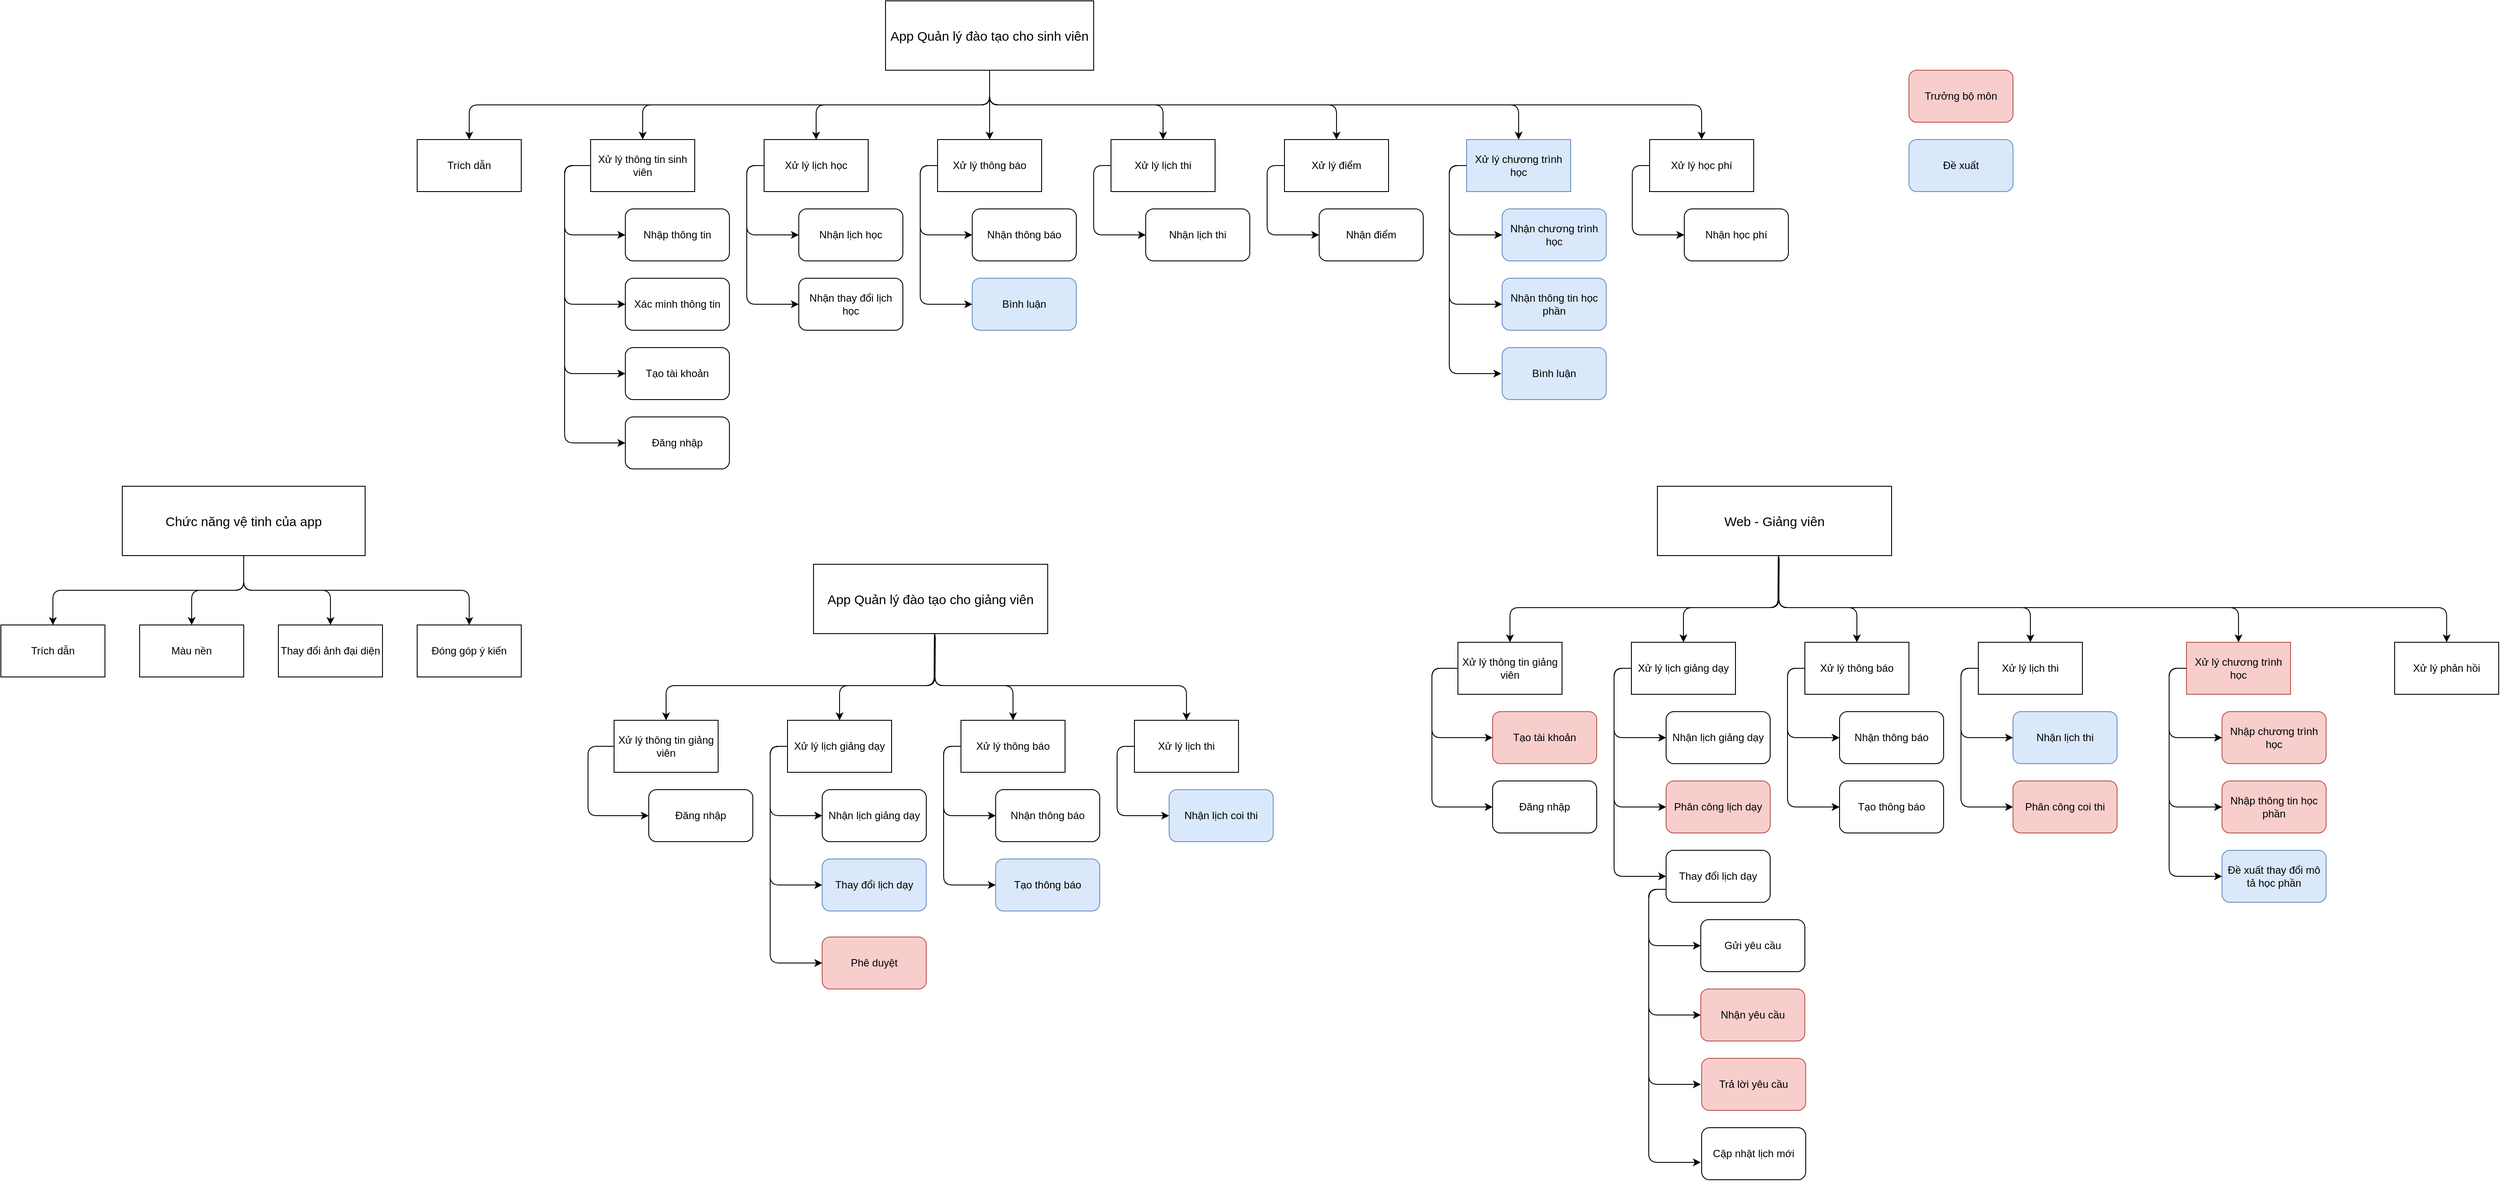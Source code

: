 <mxfile version="15.5.4" type="github">
  <diagram id="YIOcWbmcq0rwRaV3Wp_Z" name="Page-1">
    <mxGraphModel dx="2557" dy="927" grid="1" gridSize="10" guides="1" tooltips="1" connect="1" arrows="1" fold="1" page="1" pageScale="1" pageWidth="827" pageHeight="1169" math="0" shadow="0">
      <root>
        <mxCell id="0" />
        <mxCell id="1" parent="0" />
        <mxCell id="TQv8Dwz0qTCDixVT1cA2-1" value="&lt;font style=&quot;font-size: 15px&quot;&gt;App Quản lý đào&amp;nbsp;tạo cho sinh viên&lt;/font&gt;" style="rounded=0;whiteSpace=wrap;html=1;" parent="1" vertex="1">
          <mxGeometry x="380" width="240" height="80" as="geometry" />
        </mxCell>
        <mxCell id="TQv8Dwz0qTCDixVT1cA2-2" value="Xử lý thông tin sinh viên" style="rounded=0;whiteSpace=wrap;html=1;" parent="1" vertex="1">
          <mxGeometry x="40" y="160" width="120" height="60" as="geometry" />
        </mxCell>
        <mxCell id="TQv8Dwz0qTCDixVT1cA2-3" value="Xử lý lịch học" style="rounded=0;whiteSpace=wrap;html=1;" parent="1" vertex="1">
          <mxGeometry x="240" y="160" width="120" height="60" as="geometry" />
        </mxCell>
        <mxCell id="TQv8Dwz0qTCDixVT1cA2-4" value="Xử lý thông báo" style="rounded=0;whiteSpace=wrap;html=1;" parent="1" vertex="1">
          <mxGeometry x="440" y="160" width="120" height="60" as="geometry" />
        </mxCell>
        <mxCell id="TQv8Dwz0qTCDixVT1cA2-5" value="Xử lý lịch thi" style="rounded=0;whiteSpace=wrap;html=1;" parent="1" vertex="1">
          <mxGeometry x="640" y="160" width="120" height="60" as="geometry" />
        </mxCell>
        <mxCell id="TQv8Dwz0qTCDixVT1cA2-6" value="Xử lý điểm" style="rounded=0;whiteSpace=wrap;html=1;" parent="1" vertex="1">
          <mxGeometry x="840" y="160" width="120" height="60" as="geometry" />
        </mxCell>
        <mxCell id="TQv8Dwz0qTCDixVT1cA2-7" value="Nhập thông tin" style="rounded=1;whiteSpace=wrap;html=1;" parent="1" vertex="1">
          <mxGeometry x="80" y="240" width="120" height="60" as="geometry" />
        </mxCell>
        <mxCell id="TQv8Dwz0qTCDixVT1cA2-8" value="Tạo tài khoản" style="rounded=1;whiteSpace=wrap;html=1;" parent="1" vertex="1">
          <mxGeometry x="80" y="400" width="120" height="60" as="geometry" />
        </mxCell>
        <mxCell id="TQv8Dwz0qTCDixVT1cA2-9" value="Xác minh thông tin" style="rounded=1;whiteSpace=wrap;html=1;" parent="1" vertex="1">
          <mxGeometry x="80" y="320" width="120" height="60" as="geometry" />
        </mxCell>
        <mxCell id="TQv8Dwz0qTCDixVT1cA2-10" value="" style="endArrow=classic;html=1;exitX=0;exitY=0.5;exitDx=0;exitDy=0;entryX=0;entryY=0.5;entryDx=0;entryDy=0;" parent="1" source="TQv8Dwz0qTCDixVT1cA2-2" target="TQv8Dwz0qTCDixVT1cA2-7" edge="1">
          <mxGeometry width="50" height="50" relative="1" as="geometry">
            <mxPoint x="390" y="350" as="sourcePoint" />
            <mxPoint x="440" y="300" as="targetPoint" />
            <Array as="points">
              <mxPoint x="10" y="190" />
              <mxPoint x="10" y="270" />
            </Array>
          </mxGeometry>
        </mxCell>
        <mxCell id="TQv8Dwz0qTCDixVT1cA2-12" value="" style="endArrow=classic;html=1;entryX=0;entryY=0.5;entryDx=0;entryDy=0;exitX=0;exitY=0.5;exitDx=0;exitDy=0;" parent="1" source="TQv8Dwz0qTCDixVT1cA2-2" target="TQv8Dwz0qTCDixVT1cA2-9" edge="1">
          <mxGeometry width="50" height="50" relative="1" as="geometry">
            <mxPoint x="10" y="220" as="sourcePoint" />
            <mxPoint x="350" y="210" as="targetPoint" />
            <Array as="points">
              <mxPoint x="10" y="190" />
              <mxPoint x="10" y="350" />
            </Array>
          </mxGeometry>
        </mxCell>
        <mxCell id="TQv8Dwz0qTCDixVT1cA2-13" value="" style="endArrow=classic;html=1;entryX=0;entryY=0.5;entryDx=0;entryDy=0;" parent="1" target="TQv8Dwz0qTCDixVT1cA2-8" edge="1">
          <mxGeometry width="50" height="50" relative="1" as="geometry">
            <mxPoint x="40" y="190" as="sourcePoint" />
            <mxPoint x="350" y="210" as="targetPoint" />
            <Array as="points">
              <mxPoint x="10" y="190" />
              <mxPoint x="10" y="430" />
            </Array>
          </mxGeometry>
        </mxCell>
        <mxCell id="TQv8Dwz0qTCDixVT1cA2-14" value="" style="endArrow=classic;html=1;exitX=0.5;exitY=1;exitDx=0;exitDy=0;entryX=0.5;entryY=0;entryDx=0;entryDy=0;" parent="1" source="TQv8Dwz0qTCDixVT1cA2-1" target="TQv8Dwz0qTCDixVT1cA2-2" edge="1">
          <mxGeometry width="50" height="50" relative="1" as="geometry">
            <mxPoint x="300" y="140" as="sourcePoint" />
            <mxPoint x="350" y="90" as="targetPoint" />
            <Array as="points">
              <mxPoint x="500" y="120" />
              <mxPoint x="100" y="120" />
            </Array>
          </mxGeometry>
        </mxCell>
        <mxCell id="TQv8Dwz0qTCDixVT1cA2-15" value="" style="endArrow=classic;html=1;entryX=0.5;entryY=0;entryDx=0;entryDy=0;exitX=0.5;exitY=1;exitDx=0;exitDy=0;" parent="1" source="TQv8Dwz0qTCDixVT1cA2-1" target="TQv8Dwz0qTCDixVT1cA2-3" edge="1">
          <mxGeometry width="50" height="50" relative="1" as="geometry">
            <mxPoint x="300" y="140" as="sourcePoint" />
            <mxPoint x="350" y="90" as="targetPoint" />
            <Array as="points">
              <mxPoint x="500" y="120" />
              <mxPoint x="300" y="120" />
            </Array>
          </mxGeometry>
        </mxCell>
        <mxCell id="TQv8Dwz0qTCDixVT1cA2-16" value="" style="endArrow=classic;html=1;entryX=0.5;entryY=0;entryDx=0;entryDy=0;" parent="1" target="TQv8Dwz0qTCDixVT1cA2-4" edge="1">
          <mxGeometry width="50" height="50" relative="1" as="geometry">
            <mxPoint x="500" y="80" as="sourcePoint" />
            <mxPoint x="350" y="90" as="targetPoint" />
          </mxGeometry>
        </mxCell>
        <mxCell id="TQv8Dwz0qTCDixVT1cA2-17" value="" style="endArrow=classic;html=1;exitX=0.5;exitY=1;exitDx=0;exitDy=0;entryX=0.5;entryY=0;entryDx=0;entryDy=0;" parent="1" source="TQv8Dwz0qTCDixVT1cA2-1" target="TQv8Dwz0qTCDixVT1cA2-5" edge="1">
          <mxGeometry width="50" height="50" relative="1" as="geometry">
            <mxPoint x="570" y="140" as="sourcePoint" />
            <mxPoint x="620" y="90" as="targetPoint" />
            <Array as="points">
              <mxPoint x="500" y="120" />
              <mxPoint x="700" y="120" />
            </Array>
          </mxGeometry>
        </mxCell>
        <mxCell id="TQv8Dwz0qTCDixVT1cA2-18" value="" style="endArrow=classic;html=1;entryX=0.5;entryY=0;entryDx=0;entryDy=0;exitX=0.5;exitY=1;exitDx=0;exitDy=0;" parent="1" source="TQv8Dwz0qTCDixVT1cA2-1" target="TQv8Dwz0qTCDixVT1cA2-6" edge="1">
          <mxGeometry width="50" height="50" relative="1" as="geometry">
            <mxPoint x="570" y="140" as="sourcePoint" />
            <mxPoint x="620" y="90" as="targetPoint" />
            <Array as="points">
              <mxPoint x="500" y="120" />
              <mxPoint x="900" y="120" />
            </Array>
          </mxGeometry>
        </mxCell>
        <mxCell id="TQv8Dwz0qTCDixVT1cA2-19" value="Nhận lịch học" style="rounded=1;whiteSpace=wrap;html=1;" parent="1" vertex="1">
          <mxGeometry x="280" y="240" width="120" height="60" as="geometry" />
        </mxCell>
        <mxCell id="TQv8Dwz0qTCDixVT1cA2-20" value="Nhận thay đổi lịch học" style="rounded=1;whiteSpace=wrap;html=1;" parent="1" vertex="1">
          <mxGeometry x="280" y="320" width="120" height="60" as="geometry" />
        </mxCell>
        <mxCell id="TQv8Dwz0qTCDixVT1cA2-21" value="Nhận thông báo" style="rounded=1;whiteSpace=wrap;html=1;" parent="1" vertex="1">
          <mxGeometry x="480" y="240" width="120" height="60" as="geometry" />
        </mxCell>
        <mxCell id="TQv8Dwz0qTCDixVT1cA2-22" value="Nhận lịch thi" style="rounded=1;whiteSpace=wrap;html=1;" parent="1" vertex="1">
          <mxGeometry x="680" y="240" width="120" height="60" as="geometry" />
        </mxCell>
        <mxCell id="TQv8Dwz0qTCDixVT1cA2-23" value="" style="endArrow=classic;html=1;exitX=0;exitY=0.5;exitDx=0;exitDy=0;entryX=0;entryY=0.5;entryDx=0;entryDy=0;" parent="1" source="TQv8Dwz0qTCDixVT1cA2-3" target="TQv8Dwz0qTCDixVT1cA2-19" edge="1">
          <mxGeometry width="50" height="50" relative="1" as="geometry">
            <mxPoint x="480" y="250" as="sourcePoint" />
            <mxPoint x="530" y="200" as="targetPoint" />
            <Array as="points">
              <mxPoint x="220" y="190" />
              <mxPoint x="220" y="270" />
            </Array>
          </mxGeometry>
        </mxCell>
        <mxCell id="TQv8Dwz0qTCDixVT1cA2-24" value="" style="endArrow=classic;html=1;exitX=0;exitY=0.5;exitDx=0;exitDy=0;entryX=0;entryY=0.5;entryDx=0;entryDy=0;" parent="1" source="TQv8Dwz0qTCDixVT1cA2-3" target="TQv8Dwz0qTCDixVT1cA2-20" edge="1">
          <mxGeometry width="50" height="50" relative="1" as="geometry">
            <mxPoint x="480" y="250" as="sourcePoint" />
            <mxPoint x="530" y="200" as="targetPoint" />
            <Array as="points">
              <mxPoint x="220" y="190" />
              <mxPoint x="220" y="350" />
            </Array>
          </mxGeometry>
        </mxCell>
        <mxCell id="TQv8Dwz0qTCDixVT1cA2-25" value="" style="endArrow=classic;html=1;exitX=0;exitY=0.5;exitDx=0;exitDy=0;entryX=0;entryY=0.5;entryDx=0;entryDy=0;" parent="1" source="TQv8Dwz0qTCDixVT1cA2-4" target="TQv8Dwz0qTCDixVT1cA2-21" edge="1">
          <mxGeometry width="50" height="50" relative="1" as="geometry">
            <mxPoint x="440" y="450" as="sourcePoint" />
            <mxPoint x="490" y="400" as="targetPoint" />
            <Array as="points">
              <mxPoint x="420" y="190" />
              <mxPoint x="420" y="270" />
            </Array>
          </mxGeometry>
        </mxCell>
        <mxCell id="TQv8Dwz0qTCDixVT1cA2-26" value="" style="endArrow=classic;html=1;entryX=0;entryY=0.5;entryDx=0;entryDy=0;exitX=0;exitY=0.5;exitDx=0;exitDy=0;" parent="1" source="TQv8Dwz0qTCDixVT1cA2-5" target="TQv8Dwz0qTCDixVT1cA2-22" edge="1">
          <mxGeometry width="50" height="50" relative="1" as="geometry">
            <mxPoint x="410" y="250" as="sourcePoint" />
            <mxPoint x="460" y="200" as="targetPoint" />
            <Array as="points">
              <mxPoint x="620" y="190" />
              <mxPoint x="620" y="270" />
            </Array>
          </mxGeometry>
        </mxCell>
        <mxCell id="TQv8Dwz0qTCDixVT1cA2-27" value="Nhận điểm" style="rounded=1;whiteSpace=wrap;html=1;" parent="1" vertex="1">
          <mxGeometry x="880" y="240" width="120" height="60" as="geometry" />
        </mxCell>
        <mxCell id="TQv8Dwz0qTCDixVT1cA2-28" value="" style="endArrow=classic;html=1;entryX=0;entryY=0.5;entryDx=0;entryDy=0;exitX=0;exitY=0.5;exitDx=0;exitDy=0;" parent="1" source="TQv8Dwz0qTCDixVT1cA2-6" target="TQv8Dwz0qTCDixVT1cA2-27" edge="1">
          <mxGeometry width="50" height="50" relative="1" as="geometry">
            <mxPoint x="410" y="250" as="sourcePoint" />
            <mxPoint x="460" y="200" as="targetPoint" />
            <Array as="points">
              <mxPoint x="820" y="190" />
              <mxPoint x="820" y="270" />
            </Array>
          </mxGeometry>
        </mxCell>
        <mxCell id="TQv8Dwz0qTCDixVT1cA2-29" value="&lt;font style=&quot;font-size: 15px&quot;&gt;App Quản lý đào tạo cho giảng viên&lt;/font&gt;" style="rounded=0;whiteSpace=wrap;html=1;" parent="1" vertex="1">
          <mxGeometry x="297" y="650" width="270" height="80" as="geometry" />
        </mxCell>
        <mxCell id="TQv8Dwz0qTCDixVT1cA2-30" value="Xử lý thông tin giảng viên" style="rounded=0;whiteSpace=wrap;html=1;" parent="1" vertex="1">
          <mxGeometry x="67" y="830" width="120" height="60" as="geometry" />
        </mxCell>
        <mxCell id="TQv8Dwz0qTCDixVT1cA2-31" value="Xử lý lịch giảng dạy" style="rounded=0;whiteSpace=wrap;html=1;" parent="1" vertex="1">
          <mxGeometry x="267" y="830" width="120" height="60" as="geometry" />
        </mxCell>
        <mxCell id="TQv8Dwz0qTCDixVT1cA2-32" value="Xử lý thông báo" style="rounded=0;whiteSpace=wrap;html=1;" parent="1" vertex="1">
          <mxGeometry x="467" y="830" width="120" height="60" as="geometry" />
        </mxCell>
        <mxCell id="TQv8Dwz0qTCDixVT1cA2-33" value="Xử lý lịch thi" style="rounded=0;whiteSpace=wrap;html=1;" parent="1" vertex="1">
          <mxGeometry x="667" y="830" width="120" height="60" as="geometry" />
        </mxCell>
        <mxCell id="TQv8Dwz0qTCDixVT1cA2-35" value="Đăng nhập" style="rounded=1;whiteSpace=wrap;html=1;" parent="1" vertex="1">
          <mxGeometry x="107" y="910" width="120" height="60" as="geometry" />
        </mxCell>
        <mxCell id="TQv8Dwz0qTCDixVT1cA2-38" value="" style="endArrow=classic;html=1;exitX=0;exitY=0.5;exitDx=0;exitDy=0;entryX=0;entryY=0.5;entryDx=0;entryDy=0;" parent="1" source="TQv8Dwz0qTCDixVT1cA2-30" target="TQv8Dwz0qTCDixVT1cA2-35" edge="1">
          <mxGeometry width="50" height="50" relative="1" as="geometry">
            <mxPoint x="417" y="1020" as="sourcePoint" />
            <mxPoint x="467" y="970" as="targetPoint" />
            <Array as="points">
              <mxPoint x="37" y="860" />
              <mxPoint x="37" y="940" />
            </Array>
          </mxGeometry>
        </mxCell>
        <mxCell id="TQv8Dwz0qTCDixVT1cA2-41" value="" style="endArrow=classic;html=1;entryX=0.5;entryY=0;entryDx=0;entryDy=0;" parent="1" target="TQv8Dwz0qTCDixVT1cA2-30" edge="1">
          <mxGeometry width="50" height="50" relative="1" as="geometry">
            <mxPoint x="437" y="730" as="sourcePoint" />
            <mxPoint x="377" y="760" as="targetPoint" />
            <Array as="points">
              <mxPoint x="437" y="790" />
              <mxPoint x="127" y="790" />
            </Array>
          </mxGeometry>
        </mxCell>
        <mxCell id="TQv8Dwz0qTCDixVT1cA2-42" value="" style="endArrow=classic;html=1;entryX=0.5;entryY=0;entryDx=0;entryDy=0;exitX=0.516;exitY=1.016;exitDx=0;exitDy=0;exitPerimeter=0;" parent="1" source="TQv8Dwz0qTCDixVT1cA2-29" target="TQv8Dwz0qTCDixVT1cA2-31" edge="1">
          <mxGeometry width="50" height="50" relative="1" as="geometry">
            <mxPoint x="327" y="810" as="sourcePoint" />
            <mxPoint x="377" y="760" as="targetPoint" />
            <Array as="points">
              <mxPoint x="436" y="790" />
              <mxPoint x="327" y="790" />
            </Array>
          </mxGeometry>
        </mxCell>
        <mxCell id="TQv8Dwz0qTCDixVT1cA2-43" value="" style="endArrow=classic;html=1;entryX=0.5;entryY=0;entryDx=0;entryDy=0;" parent="1" target="TQv8Dwz0qTCDixVT1cA2-32" edge="1">
          <mxGeometry width="50" height="50" relative="1" as="geometry">
            <mxPoint x="437" y="730" as="sourcePoint" />
            <mxPoint x="377" y="760" as="targetPoint" />
            <Array as="points">
              <mxPoint x="437" y="790" />
              <mxPoint x="527" y="790" />
            </Array>
          </mxGeometry>
        </mxCell>
        <mxCell id="TQv8Dwz0qTCDixVT1cA2-44" value="" style="endArrow=classic;html=1;exitX=0.52;exitY=1.039;exitDx=0;exitDy=0;entryX=0.5;entryY=0;entryDx=0;entryDy=0;exitPerimeter=0;" parent="1" source="TQv8Dwz0qTCDixVT1cA2-29" target="TQv8Dwz0qTCDixVT1cA2-33" edge="1">
          <mxGeometry width="50" height="50" relative="1" as="geometry">
            <mxPoint x="597" y="810" as="sourcePoint" />
            <mxPoint x="647" y="760" as="targetPoint" />
            <Array as="points">
              <mxPoint x="437" y="790" />
              <mxPoint x="727" y="790" />
            </Array>
          </mxGeometry>
        </mxCell>
        <mxCell id="TQv8Dwz0qTCDixVT1cA2-46" value="Nhận lịch giảng dạy" style="rounded=1;whiteSpace=wrap;html=1;" parent="1" vertex="1">
          <mxGeometry x="307" y="910" width="120" height="60" as="geometry" />
        </mxCell>
        <mxCell id="TQv8Dwz0qTCDixVT1cA2-47" value="Thay đổi lịch dạy" style="rounded=1;whiteSpace=wrap;html=1;fillColor=#dae8fc;strokeColor=#6c8ebf;" parent="1" vertex="1">
          <mxGeometry x="307" y="990" width="120" height="60" as="geometry" />
        </mxCell>
        <mxCell id="TQv8Dwz0qTCDixVT1cA2-48" value="Nhận thông báo" style="rounded=1;whiteSpace=wrap;html=1;" parent="1" vertex="1">
          <mxGeometry x="507" y="910" width="120" height="60" as="geometry" />
        </mxCell>
        <mxCell id="TQv8Dwz0qTCDixVT1cA2-49" value="Nhận lịch coi&amp;nbsp;thi" style="rounded=1;whiteSpace=wrap;html=1;fillColor=#dae8fc;strokeColor=#6c8ebf;" parent="1" vertex="1">
          <mxGeometry x="707" y="910" width="120" height="60" as="geometry" />
        </mxCell>
        <mxCell id="TQv8Dwz0qTCDixVT1cA2-50" value="" style="endArrow=classic;html=1;exitX=0;exitY=0.5;exitDx=0;exitDy=0;entryX=0;entryY=0.5;entryDx=0;entryDy=0;" parent="1" source="TQv8Dwz0qTCDixVT1cA2-31" target="TQv8Dwz0qTCDixVT1cA2-46" edge="1">
          <mxGeometry width="50" height="50" relative="1" as="geometry">
            <mxPoint x="507" y="920" as="sourcePoint" />
            <mxPoint x="557" y="870" as="targetPoint" />
            <Array as="points">
              <mxPoint x="247" y="860" />
              <mxPoint x="247" y="940" />
            </Array>
          </mxGeometry>
        </mxCell>
        <mxCell id="TQv8Dwz0qTCDixVT1cA2-51" value="" style="endArrow=classic;html=1;exitX=0;exitY=0.5;exitDx=0;exitDy=0;entryX=0;entryY=0.5;entryDx=0;entryDy=0;" parent="1" source="TQv8Dwz0qTCDixVT1cA2-31" target="TQv8Dwz0qTCDixVT1cA2-47" edge="1">
          <mxGeometry width="50" height="50" relative="1" as="geometry">
            <mxPoint x="507" y="920" as="sourcePoint" />
            <mxPoint x="557" y="870" as="targetPoint" />
            <Array as="points">
              <mxPoint x="247" y="860" />
              <mxPoint x="247" y="1020" />
            </Array>
          </mxGeometry>
        </mxCell>
        <mxCell id="TQv8Dwz0qTCDixVT1cA2-52" value="" style="endArrow=classic;html=1;exitX=0;exitY=0.5;exitDx=0;exitDy=0;entryX=0;entryY=0.5;entryDx=0;entryDy=0;" parent="1" source="TQv8Dwz0qTCDixVT1cA2-32" target="TQv8Dwz0qTCDixVT1cA2-48" edge="1">
          <mxGeometry width="50" height="50" relative="1" as="geometry">
            <mxPoint x="467" y="1120" as="sourcePoint" />
            <mxPoint x="517" y="1070" as="targetPoint" />
            <Array as="points">
              <mxPoint x="447" y="860" />
              <mxPoint x="447" y="940" />
            </Array>
          </mxGeometry>
        </mxCell>
        <mxCell id="TQv8Dwz0qTCDixVT1cA2-53" value="" style="endArrow=classic;html=1;entryX=0;entryY=0.5;entryDx=0;entryDy=0;exitX=0;exitY=0.5;exitDx=0;exitDy=0;" parent="1" source="TQv8Dwz0qTCDixVT1cA2-33" target="TQv8Dwz0qTCDixVT1cA2-49" edge="1">
          <mxGeometry width="50" height="50" relative="1" as="geometry">
            <mxPoint x="437" y="920" as="sourcePoint" />
            <mxPoint x="487" y="870" as="targetPoint" />
            <Array as="points">
              <mxPoint x="647" y="860" />
              <mxPoint x="647" y="940" />
            </Array>
          </mxGeometry>
        </mxCell>
        <mxCell id="TQv8Dwz0qTCDixVT1cA2-56" value="Đăng nhập" style="rounded=1;whiteSpace=wrap;html=1;" parent="1" vertex="1">
          <mxGeometry x="80" y="480" width="120" height="60" as="geometry" />
        </mxCell>
        <mxCell id="TQv8Dwz0qTCDixVT1cA2-57" value="" style="endArrow=classic;html=1;exitX=0;exitY=0.5;exitDx=0;exitDy=0;" parent="1" source="TQv8Dwz0qTCDixVT1cA2-2" edge="1">
          <mxGeometry width="50" height="50" relative="1" as="geometry">
            <mxPoint x="410" y="400" as="sourcePoint" />
            <mxPoint x="80" y="510" as="targetPoint" />
            <Array as="points">
              <mxPoint x="10" y="190" />
              <mxPoint x="10" y="510" />
            </Array>
          </mxGeometry>
        </mxCell>
        <mxCell id="TQv8Dwz0qTCDixVT1cA2-58" value="Tạo thông báo" style="rounded=1;whiteSpace=wrap;html=1;fillColor=#dae8fc;strokeColor=#6c8ebf;" parent="1" vertex="1">
          <mxGeometry x="507" y="990" width="120" height="60" as="geometry" />
        </mxCell>
        <mxCell id="TQv8Dwz0qTCDixVT1cA2-59" value="" style="endArrow=classic;html=1;exitX=0;exitY=0.5;exitDx=0;exitDy=0;entryX=0;entryY=0.5;entryDx=0;entryDy=0;" parent="1" source="TQv8Dwz0qTCDixVT1cA2-32" target="TQv8Dwz0qTCDixVT1cA2-58" edge="1">
          <mxGeometry width="50" height="50" relative="1" as="geometry">
            <mxPoint x="417" y="830" as="sourcePoint" />
            <mxPoint x="467" y="780" as="targetPoint" />
            <Array as="points">
              <mxPoint x="447" y="860" />
              <mxPoint x="447" y="1020" />
            </Array>
          </mxGeometry>
        </mxCell>
        <mxCell id="TQv8Dwz0qTCDixVT1cA2-61" value="&lt;span style=&quot;font-size: 15px&quot;&gt;Web - Giảng viên&lt;/span&gt;" style="rounded=0;whiteSpace=wrap;html=1;" parent="1" vertex="1">
          <mxGeometry x="1270" y="560" width="270" height="80" as="geometry" />
        </mxCell>
        <mxCell id="TQv8Dwz0qTCDixVT1cA2-62" value="Xử lý thông tin giảng viên" style="rounded=0;whiteSpace=wrap;html=1;" parent="1" vertex="1">
          <mxGeometry x="1040" y="740" width="120" height="60" as="geometry" />
        </mxCell>
        <mxCell id="TQv8Dwz0qTCDixVT1cA2-63" value="Xử lý lịch giảng dạy" style="rounded=0;whiteSpace=wrap;html=1;" parent="1" vertex="1">
          <mxGeometry x="1240" y="740" width="120" height="60" as="geometry" />
        </mxCell>
        <mxCell id="TQv8Dwz0qTCDixVT1cA2-64" value="Xử lý thông báo" style="rounded=0;whiteSpace=wrap;html=1;" parent="1" vertex="1">
          <mxGeometry x="1440" y="740" width="120" height="60" as="geometry" />
        </mxCell>
        <mxCell id="TQv8Dwz0qTCDixVT1cA2-65" value="Xử lý lịch thi" style="rounded=0;whiteSpace=wrap;html=1;" parent="1" vertex="1">
          <mxGeometry x="1640" y="740" width="120" height="60" as="geometry" />
        </mxCell>
        <mxCell id="TQv8Dwz0qTCDixVT1cA2-66" value="Đăng nhập" style="rounded=1;whiteSpace=wrap;html=1;" parent="1" vertex="1">
          <mxGeometry x="1080" y="900" width="120" height="60" as="geometry" />
        </mxCell>
        <mxCell id="TQv8Dwz0qTCDixVT1cA2-67" value="" style="endArrow=classic;html=1;exitX=0;exitY=0.5;exitDx=0;exitDy=0;entryX=0;entryY=0.5;entryDx=0;entryDy=0;" parent="1" source="TQv8Dwz0qTCDixVT1cA2-62" target="TQv8Dwz0qTCDixVT1cA2-66" edge="1">
          <mxGeometry width="50" height="50" relative="1" as="geometry">
            <mxPoint x="1390" y="930" as="sourcePoint" />
            <mxPoint x="1440" y="880" as="targetPoint" />
            <Array as="points">
              <mxPoint x="1010" y="770" />
              <mxPoint x="1010" y="930" />
            </Array>
          </mxGeometry>
        </mxCell>
        <mxCell id="TQv8Dwz0qTCDixVT1cA2-68" value="" style="endArrow=classic;html=1;entryX=0.5;entryY=0;entryDx=0;entryDy=0;" parent="1" target="TQv8Dwz0qTCDixVT1cA2-62" edge="1">
          <mxGeometry width="50" height="50" relative="1" as="geometry">
            <mxPoint x="1410" y="640.0" as="sourcePoint" />
            <mxPoint x="1350" y="670" as="targetPoint" />
            <Array as="points">
              <mxPoint x="1410" y="700" />
              <mxPoint x="1100" y="700" />
            </Array>
          </mxGeometry>
        </mxCell>
        <mxCell id="TQv8Dwz0qTCDixVT1cA2-69" value="" style="endArrow=classic;html=1;entryX=0.5;entryY=0;entryDx=0;entryDy=0;exitX=0.516;exitY=1.016;exitDx=0;exitDy=0;exitPerimeter=0;" parent="1" source="TQv8Dwz0qTCDixVT1cA2-61" target="TQv8Dwz0qTCDixVT1cA2-63" edge="1">
          <mxGeometry width="50" height="50" relative="1" as="geometry">
            <mxPoint x="1300" y="720" as="sourcePoint" />
            <mxPoint x="1350" y="670" as="targetPoint" />
            <Array as="points">
              <mxPoint x="1409" y="700" />
              <mxPoint x="1300" y="700" />
            </Array>
          </mxGeometry>
        </mxCell>
        <mxCell id="TQv8Dwz0qTCDixVT1cA2-70" value="" style="endArrow=classic;html=1;entryX=0.5;entryY=0;entryDx=0;entryDy=0;" parent="1" target="TQv8Dwz0qTCDixVT1cA2-64" edge="1">
          <mxGeometry width="50" height="50" relative="1" as="geometry">
            <mxPoint x="1410" y="640.0" as="sourcePoint" />
            <mxPoint x="1350" y="670" as="targetPoint" />
            <Array as="points">
              <mxPoint x="1410" y="700" />
              <mxPoint x="1500" y="700" />
            </Array>
          </mxGeometry>
        </mxCell>
        <mxCell id="TQv8Dwz0qTCDixVT1cA2-71" value="" style="endArrow=classic;html=1;exitX=0.52;exitY=1.039;exitDx=0;exitDy=0;entryX=0.5;entryY=0;entryDx=0;entryDy=0;exitPerimeter=0;" parent="1" source="TQv8Dwz0qTCDixVT1cA2-61" target="TQv8Dwz0qTCDixVT1cA2-65" edge="1">
          <mxGeometry width="50" height="50" relative="1" as="geometry">
            <mxPoint x="1570" y="720" as="sourcePoint" />
            <mxPoint x="1620" y="670" as="targetPoint" />
            <Array as="points">
              <mxPoint x="1410" y="700" />
              <mxPoint x="1700" y="700" />
            </Array>
          </mxGeometry>
        </mxCell>
        <mxCell id="TQv8Dwz0qTCDixVT1cA2-72" value="Nhận lịch giảng dạy" style="rounded=1;whiteSpace=wrap;html=1;" parent="1" vertex="1">
          <mxGeometry x="1280" y="820" width="120" height="60" as="geometry" />
        </mxCell>
        <mxCell id="TQv8Dwz0qTCDixVT1cA2-73" value="Thay đổi lịch dạy" style="rounded=1;whiteSpace=wrap;html=1;" parent="1" vertex="1">
          <mxGeometry x="1280" y="980" width="120" height="60" as="geometry" />
        </mxCell>
        <mxCell id="TQv8Dwz0qTCDixVT1cA2-74" value="Nhận thông báo" style="rounded=1;whiteSpace=wrap;html=1;" parent="1" vertex="1">
          <mxGeometry x="1480" y="820" width="120" height="60" as="geometry" />
        </mxCell>
        <mxCell id="TQv8Dwz0qTCDixVT1cA2-75" value="Nhận lịch thi" style="rounded=1;whiteSpace=wrap;html=1;fillColor=#dae8fc;strokeColor=#6c8ebf;" parent="1" vertex="1">
          <mxGeometry x="1680" y="820" width="120" height="60" as="geometry" />
        </mxCell>
        <mxCell id="TQv8Dwz0qTCDixVT1cA2-76" value="" style="endArrow=classic;html=1;exitX=0;exitY=0.5;exitDx=0;exitDy=0;entryX=0;entryY=0.5;entryDx=0;entryDy=0;" parent="1" source="TQv8Dwz0qTCDixVT1cA2-63" target="TQv8Dwz0qTCDixVT1cA2-72" edge="1">
          <mxGeometry width="50" height="50" relative="1" as="geometry">
            <mxPoint x="1480" y="830" as="sourcePoint" />
            <mxPoint x="1530" y="780" as="targetPoint" />
            <Array as="points">
              <mxPoint x="1220" y="770" />
              <mxPoint x="1220" y="850" />
            </Array>
          </mxGeometry>
        </mxCell>
        <mxCell id="TQv8Dwz0qTCDixVT1cA2-77" value="" style="endArrow=classic;html=1;exitX=0;exitY=0.5;exitDx=0;exitDy=0;entryX=0;entryY=0.5;entryDx=0;entryDy=0;" parent="1" source="TQv8Dwz0qTCDixVT1cA2-63" target="TQv8Dwz0qTCDixVT1cA2-73" edge="1">
          <mxGeometry width="50" height="50" relative="1" as="geometry">
            <mxPoint x="1480" y="830" as="sourcePoint" />
            <mxPoint x="1530" y="780" as="targetPoint" />
            <Array as="points">
              <mxPoint x="1220" y="770" />
              <mxPoint x="1220" y="930" />
              <mxPoint x="1220" y="1010" />
            </Array>
          </mxGeometry>
        </mxCell>
        <mxCell id="TQv8Dwz0qTCDixVT1cA2-78" value="" style="endArrow=classic;html=1;exitX=0;exitY=0.5;exitDx=0;exitDy=0;entryX=0;entryY=0.5;entryDx=0;entryDy=0;" parent="1" source="TQv8Dwz0qTCDixVT1cA2-64" target="TQv8Dwz0qTCDixVT1cA2-74" edge="1">
          <mxGeometry width="50" height="50" relative="1" as="geometry">
            <mxPoint x="1440" y="1030" as="sourcePoint" />
            <mxPoint x="1490" y="980" as="targetPoint" />
            <Array as="points">
              <mxPoint x="1420" y="770" />
              <mxPoint x="1420" y="850" />
            </Array>
          </mxGeometry>
        </mxCell>
        <mxCell id="TQv8Dwz0qTCDixVT1cA2-79" value="" style="endArrow=classic;html=1;entryX=0;entryY=0.5;entryDx=0;entryDy=0;exitX=0;exitY=0.5;exitDx=0;exitDy=0;" parent="1" source="TQv8Dwz0qTCDixVT1cA2-65" target="TQv8Dwz0qTCDixVT1cA2-75" edge="1">
          <mxGeometry width="50" height="50" relative="1" as="geometry">
            <mxPoint x="1410" y="830" as="sourcePoint" />
            <mxPoint x="1460" y="780" as="targetPoint" />
            <Array as="points">
              <mxPoint x="1620" y="770" />
              <mxPoint x="1620" y="850" />
            </Array>
          </mxGeometry>
        </mxCell>
        <mxCell id="TQv8Dwz0qTCDixVT1cA2-80" value="Tạo thông báo" style="rounded=1;whiteSpace=wrap;html=1;" parent="1" vertex="1">
          <mxGeometry x="1480" y="900" width="120" height="60" as="geometry" />
        </mxCell>
        <mxCell id="TQv8Dwz0qTCDixVT1cA2-81" value="" style="endArrow=classic;html=1;exitX=0;exitY=0.5;exitDx=0;exitDy=0;entryX=0;entryY=0.5;entryDx=0;entryDy=0;" parent="1" source="TQv8Dwz0qTCDixVT1cA2-64" target="TQv8Dwz0qTCDixVT1cA2-80" edge="1">
          <mxGeometry width="50" height="50" relative="1" as="geometry">
            <mxPoint x="1390" y="740" as="sourcePoint" />
            <mxPoint x="1440" y="690" as="targetPoint" />
            <Array as="points">
              <mxPoint x="1420" y="770" />
              <mxPoint x="1420" y="930" />
            </Array>
          </mxGeometry>
        </mxCell>
        <mxCell id="TQv8Dwz0qTCDixVT1cA2-83" value="Tạo tài khoản" style="rounded=1;whiteSpace=wrap;html=1;fillColor=#f8cecc;strokeColor=#b85450;" parent="1" vertex="1">
          <mxGeometry x="1080" y="820" width="120" height="60" as="geometry" />
        </mxCell>
        <mxCell id="TQv8Dwz0qTCDixVT1cA2-85" value="" style="endArrow=classic;html=1;exitX=0;exitY=0.5;exitDx=0;exitDy=0;entryX=0;entryY=0.5;entryDx=0;entryDy=0;" parent="1" source="TQv8Dwz0qTCDixVT1cA2-62" target="TQv8Dwz0qTCDixVT1cA2-83" edge="1">
          <mxGeometry width="50" height="50" relative="1" as="geometry">
            <mxPoint x="1330" y="920" as="sourcePoint" />
            <mxPoint x="1380" y="870" as="targetPoint" />
            <Array as="points">
              <mxPoint x="1010" y="770" />
              <mxPoint x="1010" y="850" />
            </Array>
          </mxGeometry>
        </mxCell>
        <mxCell id="TQv8Dwz0qTCDixVT1cA2-86" value="Phân công lịch dạy" style="rounded=1;whiteSpace=wrap;html=1;fillColor=#f8cecc;strokeColor=#b85450;" parent="1" vertex="1">
          <mxGeometry x="1280" y="900" width="120" height="60" as="geometry" />
        </mxCell>
        <mxCell id="TQv8Dwz0qTCDixVT1cA2-87" value="Trưởng bộ môn" style="rounded=1;whiteSpace=wrap;html=1;fillColor=#f8cecc;strokeColor=#b85450;" parent="1" vertex="1">
          <mxGeometry x="1560" y="80" width="120" height="60" as="geometry" />
        </mxCell>
        <mxCell id="TQv8Dwz0qTCDixVT1cA2-88" value="" style="endArrow=classic;html=1;exitX=0;exitY=0.5;exitDx=0;exitDy=0;entryX=0;entryY=0.5;entryDx=0;entryDy=0;" parent="1" source="TQv8Dwz0qTCDixVT1cA2-63" target="TQv8Dwz0qTCDixVT1cA2-86" edge="1">
          <mxGeometry width="50" height="50" relative="1" as="geometry">
            <mxPoint x="1330" y="1000" as="sourcePoint" />
            <mxPoint x="1380" y="950" as="targetPoint" />
            <Array as="points">
              <mxPoint x="1220" y="770" />
              <mxPoint x="1220" y="930" />
            </Array>
          </mxGeometry>
        </mxCell>
        <mxCell id="TQv8Dwz0qTCDixVT1cA2-89" value="Nhận yêu cầu" style="rounded=1;whiteSpace=wrap;html=1;fillColor=#f8cecc;strokeColor=#b85450;" parent="1" vertex="1">
          <mxGeometry x="1320" y="1140" width="120" height="60" as="geometry" />
        </mxCell>
        <mxCell id="TQv8Dwz0qTCDixVT1cA2-90" value="Trả lời yêu cầu" style="rounded=1;whiteSpace=wrap;html=1;fillColor=#f8cecc;strokeColor=#b85450;" parent="1" vertex="1">
          <mxGeometry x="1321" y="1220" width="120" height="60" as="geometry" />
        </mxCell>
        <mxCell id="TQv8Dwz0qTCDixVT1cA2-91" value="Gửi yêu cầu" style="rounded=1;whiteSpace=wrap;html=1;" parent="1" vertex="1">
          <mxGeometry x="1320" y="1060" width="120" height="60" as="geometry" />
        </mxCell>
        <mxCell id="TQv8Dwz0qTCDixVT1cA2-92" value="Cập nhật lịch mới" style="rounded=1;whiteSpace=wrap;html=1;" parent="1" vertex="1">
          <mxGeometry x="1321" y="1300" width="120" height="60" as="geometry" />
        </mxCell>
        <mxCell id="TQv8Dwz0qTCDixVT1cA2-93" value="" style="endArrow=classic;html=1;exitX=0;exitY=0.75;exitDx=0;exitDy=0;" parent="1" source="TQv8Dwz0qTCDixVT1cA2-73" edge="1">
          <mxGeometry width="50" height="50" relative="1" as="geometry">
            <mxPoint x="1330" y="1250" as="sourcePoint" />
            <mxPoint x="1320" y="1250" as="targetPoint" />
            <Array as="points">
              <mxPoint x="1260" y="1025" />
              <mxPoint x="1260" y="1250" />
            </Array>
          </mxGeometry>
        </mxCell>
        <mxCell id="TQv8Dwz0qTCDixVT1cA2-94" value="" style="endArrow=classic;html=1;exitX=0;exitY=0.75;exitDx=0;exitDy=0;" parent="1" source="TQv8Dwz0qTCDixVT1cA2-73" edge="1">
          <mxGeometry width="50" height="50" relative="1" as="geometry">
            <mxPoint x="1330" y="1250" as="sourcePoint" />
            <mxPoint x="1320" y="1090" as="targetPoint" />
            <Array as="points">
              <mxPoint x="1260" y="1025" />
              <mxPoint x="1260" y="1090" />
            </Array>
          </mxGeometry>
        </mxCell>
        <mxCell id="TQv8Dwz0qTCDixVT1cA2-95" value="" style="endArrow=classic;html=1;entryX=0;entryY=0.5;entryDx=0;entryDy=0;exitX=0;exitY=0.75;exitDx=0;exitDy=0;" parent="1" source="TQv8Dwz0qTCDixVT1cA2-73" target="TQv8Dwz0qTCDixVT1cA2-89" edge="1">
          <mxGeometry width="50" height="50" relative="1" as="geometry">
            <mxPoint x="1330" y="1250" as="sourcePoint" />
            <mxPoint x="1380" y="1200" as="targetPoint" />
            <Array as="points">
              <mxPoint x="1260" y="1025" />
              <mxPoint x="1260" y="1170" />
            </Array>
          </mxGeometry>
        </mxCell>
        <mxCell id="TQv8Dwz0qTCDixVT1cA2-100" value="" style="endArrow=classic;html=1;exitX=0;exitY=0.75;exitDx=0;exitDy=0;" parent="1" source="TQv8Dwz0qTCDixVT1cA2-73" edge="1">
          <mxGeometry width="50" height="50" relative="1" as="geometry">
            <mxPoint x="1330" y="1250" as="sourcePoint" />
            <mxPoint x="1320" y="1340" as="targetPoint" />
            <Array as="points">
              <mxPoint x="1260" y="1025" />
              <mxPoint x="1260" y="1340" />
            </Array>
          </mxGeometry>
        </mxCell>
        <mxCell id="TQv8Dwz0qTCDixVT1cA2-101" value="Phân công coi thi" style="rounded=1;whiteSpace=wrap;html=1;fillColor=#f8cecc;strokeColor=#b85450;" parent="1" vertex="1">
          <mxGeometry x="1680" y="900" width="120" height="60" as="geometry" />
        </mxCell>
        <mxCell id="TQv8Dwz0qTCDixVT1cA2-102" value="" style="endArrow=classic;html=1;entryX=0;entryY=0.5;entryDx=0;entryDy=0;exitX=0;exitY=0.5;exitDx=0;exitDy=0;" parent="1" source="TQv8Dwz0qTCDixVT1cA2-65" target="TQv8Dwz0qTCDixVT1cA2-101" edge="1">
          <mxGeometry width="50" height="50" relative="1" as="geometry">
            <mxPoint x="1440" y="1000" as="sourcePoint" />
            <mxPoint x="1490" y="950" as="targetPoint" />
            <Array as="points">
              <mxPoint x="1620" y="770" />
              <mxPoint x="1620" y="930" />
            </Array>
          </mxGeometry>
        </mxCell>
        <mxCell id="TQv8Dwz0qTCDixVT1cA2-103" value="Xử lý chương trình học" style="rounded=0;whiteSpace=wrap;html=1;fillColor=#dae8fc;strokeColor=#6c8ebf;" parent="1" vertex="1">
          <mxGeometry x="1050" y="160" width="120" height="60" as="geometry" />
        </mxCell>
        <mxCell id="TQv8Dwz0qTCDixVT1cA2-104" value="Nhận chương trình học" style="rounded=1;whiteSpace=wrap;html=1;fillColor=#dae8fc;strokeColor=#6c8ebf;" parent="1" vertex="1">
          <mxGeometry x="1091" y="240" width="120" height="60" as="geometry" />
        </mxCell>
        <mxCell id="TQv8Dwz0qTCDixVT1cA2-105" value="Nhận thông tin học phần" style="rounded=1;whiteSpace=wrap;html=1;fillColor=#dae8fc;strokeColor=#6c8ebf;" parent="1" vertex="1">
          <mxGeometry x="1091" y="320" width="120" height="60" as="geometry" />
        </mxCell>
        <mxCell id="TQv8Dwz0qTCDixVT1cA2-106" value="" style="endArrow=classic;html=1;exitX=0;exitY=0.5;exitDx=0;exitDy=0;entryX=0;entryY=0.5;entryDx=0;entryDy=0;" parent="1" source="TQv8Dwz0qTCDixVT1cA2-103" target="TQv8Dwz0qTCDixVT1cA2-104" edge="1">
          <mxGeometry width="50" height="50" relative="1" as="geometry">
            <mxPoint x="1050" y="380" as="sourcePoint" />
            <mxPoint x="1100" y="330" as="targetPoint" />
            <Array as="points">
              <mxPoint x="1030" y="190" />
              <mxPoint x="1030" y="270" />
            </Array>
          </mxGeometry>
        </mxCell>
        <mxCell id="TQv8Dwz0qTCDixVT1cA2-107" value="" style="endArrow=classic;html=1;entryX=0;entryY=0.5;entryDx=0;entryDy=0;exitX=0;exitY=0.5;exitDx=0;exitDy=0;" parent="1" source="TQv8Dwz0qTCDixVT1cA2-103" target="TQv8Dwz0qTCDixVT1cA2-105" edge="1">
          <mxGeometry width="50" height="50" relative="1" as="geometry">
            <mxPoint x="1050" y="380" as="sourcePoint" />
            <mxPoint x="1100" y="330" as="targetPoint" />
            <Array as="points">
              <mxPoint x="1030" y="190" />
              <mxPoint x="1030" y="350" />
            </Array>
          </mxGeometry>
        </mxCell>
        <mxCell id="TQv8Dwz0qTCDixVT1cA2-108" value="" style="endArrow=classic;html=1;entryX=0.5;entryY=0;entryDx=0;entryDy=0;" parent="1" target="TQv8Dwz0qTCDixVT1cA2-103" edge="1">
          <mxGeometry width="50" height="50" relative="1" as="geometry">
            <mxPoint x="500" y="80" as="sourcePoint" />
            <mxPoint x="820" y="230" as="targetPoint" />
            <Array as="points">
              <mxPoint x="500" y="120" />
              <mxPoint x="1110" y="120" />
            </Array>
          </mxGeometry>
        </mxCell>
        <mxCell id="TQv8Dwz0qTCDixVT1cA2-109" value="Xử lý học phí" style="rounded=0;whiteSpace=wrap;html=1;" parent="1" vertex="1">
          <mxGeometry x="1261" y="160" width="120" height="60" as="geometry" />
        </mxCell>
        <mxCell id="TQv8Dwz0qTCDixVT1cA2-111" value="Nhận học phí" style="rounded=1;whiteSpace=wrap;html=1;" parent="1" vertex="1">
          <mxGeometry x="1301" y="240" width="120" height="60" as="geometry" />
        </mxCell>
        <mxCell id="TQv8Dwz0qTCDixVT1cA2-112" value="" style="endArrow=classic;html=1;entryX=0;entryY=0.5;entryDx=0;entryDy=0;exitX=0;exitY=0.5;exitDx=0;exitDy=0;" parent="1" source="TQv8Dwz0qTCDixVT1cA2-109" target="TQv8Dwz0qTCDixVT1cA2-111" edge="1">
          <mxGeometry width="50" height="50" relative="1" as="geometry">
            <mxPoint x="1111" y="280" as="sourcePoint" />
            <mxPoint x="1161" y="230" as="targetPoint" />
            <Array as="points">
              <mxPoint x="1241" y="190" />
              <mxPoint x="1241" y="270" />
            </Array>
          </mxGeometry>
        </mxCell>
        <mxCell id="TQv8Dwz0qTCDixVT1cA2-113" value="" style="endArrow=classic;html=1;entryX=0.5;entryY=0;entryDx=0;entryDy=0;exitX=0.5;exitY=1;exitDx=0;exitDy=0;" parent="1" source="TQv8Dwz0qTCDixVT1cA2-1" target="TQv8Dwz0qTCDixVT1cA2-109" edge="1">
          <mxGeometry width="50" height="50" relative="1" as="geometry">
            <mxPoint x="640" y="90" as="sourcePoint" />
            <mxPoint x="1220" y="230" as="targetPoint" />
            <Array as="points">
              <mxPoint x="500" y="120" />
              <mxPoint x="1321" y="120" />
            </Array>
          </mxGeometry>
        </mxCell>
        <mxCell id="TQv8Dwz0qTCDixVT1cA2-114" value="Xử lý chương trình học" style="rounded=0;whiteSpace=wrap;html=1;fillColor=#f8cecc;strokeColor=#b85450;" parent="1" vertex="1">
          <mxGeometry x="1880" y="740" width="120" height="60" as="geometry" />
        </mxCell>
        <mxCell id="TQv8Dwz0qTCDixVT1cA2-115" value="Nhập chương trình học" style="rounded=1;whiteSpace=wrap;html=1;fillColor=#f8cecc;strokeColor=#b85450;" parent="1" vertex="1">
          <mxGeometry x="1921" y="820" width="120" height="60" as="geometry" />
        </mxCell>
        <mxCell id="TQv8Dwz0qTCDixVT1cA2-116" value="Nhập thông tin học phần" style="rounded=1;whiteSpace=wrap;html=1;fillColor=#f8cecc;strokeColor=#b85450;" parent="1" vertex="1">
          <mxGeometry x="1921" y="900" width="120" height="60" as="geometry" />
        </mxCell>
        <mxCell id="TQv8Dwz0qTCDixVT1cA2-117" value="" style="endArrow=classic;html=1;exitX=0;exitY=0.5;exitDx=0;exitDy=0;entryX=0;entryY=0.5;entryDx=0;entryDy=0;" parent="1" source="TQv8Dwz0qTCDixVT1cA2-114" target="TQv8Dwz0qTCDixVT1cA2-115" edge="1">
          <mxGeometry width="50" height="50" relative="1" as="geometry">
            <mxPoint x="1880" y="960" as="sourcePoint" />
            <mxPoint x="1930" y="910" as="targetPoint" />
            <Array as="points">
              <mxPoint x="1860" y="770" />
              <mxPoint x="1860" y="850" />
            </Array>
          </mxGeometry>
        </mxCell>
        <mxCell id="TQv8Dwz0qTCDixVT1cA2-118" value="" style="endArrow=classic;html=1;entryX=0;entryY=0.5;entryDx=0;entryDy=0;exitX=0;exitY=0.5;exitDx=0;exitDy=0;" parent="1" source="TQv8Dwz0qTCDixVT1cA2-114" target="TQv8Dwz0qTCDixVT1cA2-116" edge="1">
          <mxGeometry width="50" height="50" relative="1" as="geometry">
            <mxPoint x="1880" y="960" as="sourcePoint" />
            <mxPoint x="1930" y="910" as="targetPoint" />
            <Array as="points">
              <mxPoint x="1860" y="770" />
              <mxPoint x="1860" y="930" />
            </Array>
          </mxGeometry>
        </mxCell>
        <mxCell id="TQv8Dwz0qTCDixVT1cA2-119" value="" style="endArrow=classic;html=1;entryX=0.5;entryY=0;entryDx=0;entryDy=0;" parent="1" target="TQv8Dwz0qTCDixVT1cA2-114" edge="1">
          <mxGeometry width="50" height="50" relative="1" as="geometry">
            <mxPoint x="1410" y="640" as="sourcePoint" />
            <mxPoint x="1610" y="620" as="targetPoint" />
            <Array as="points">
              <mxPoint x="1410" y="700" />
              <mxPoint x="1940" y="700" />
            </Array>
          </mxGeometry>
        </mxCell>
        <mxCell id="TQv8Dwz0qTCDixVT1cA2-120" value="Đề xuất" style="rounded=1;whiteSpace=wrap;html=1;fillColor=#dae8fc;strokeColor=#6c8ebf;" parent="1" vertex="1">
          <mxGeometry x="1560" y="160" width="120" height="60" as="geometry" />
        </mxCell>
        <mxCell id="UAlyE00r6aD-jlxSid2l-1" value="Trích dẫn" style="rounded=0;whiteSpace=wrap;html=1;" parent="1" vertex="1">
          <mxGeometry x="-160" y="160" width="120" height="60" as="geometry" />
        </mxCell>
        <mxCell id="UAlyE00r6aD-jlxSid2l-7" value="" style="endArrow=classic;html=1;exitX=0.5;exitY=1;exitDx=0;exitDy=0;entryX=0.5;entryY=0;entryDx=0;entryDy=0;" parent="1" source="TQv8Dwz0qTCDixVT1cA2-1" target="UAlyE00r6aD-jlxSid2l-1" edge="1">
          <mxGeometry width="50" height="50" relative="1" as="geometry">
            <mxPoint x="510" y="90" as="sourcePoint" />
            <mxPoint x="110" y="170" as="targetPoint" />
            <Array as="points">
              <mxPoint x="500" y="120" />
              <mxPoint x="-100" y="120" />
            </Array>
          </mxGeometry>
        </mxCell>
        <mxCell id="UAlyE00r6aD-jlxSid2l-8" value="" style="endArrow=classic;html=1;" parent="1" edge="1">
          <mxGeometry width="50" height="50" relative="1" as="geometry">
            <mxPoint x="1050" y="190" as="sourcePoint" />
            <mxPoint x="1090" y="430" as="targetPoint" />
            <Array as="points">
              <mxPoint x="1030" y="190" />
              <mxPoint x="1030" y="430" />
            </Array>
          </mxGeometry>
        </mxCell>
        <mxCell id="UAlyE00r6aD-jlxSid2l-9" value="Bình luận" style="rounded=1;whiteSpace=wrap;html=1;fillColor=#dae8fc;strokeColor=#6c8ebf;" parent="1" vertex="1">
          <mxGeometry x="1091" y="400" width="120" height="60" as="geometry" />
        </mxCell>
        <mxCell id="UAlyE00r6aD-jlxSid2l-10" value="Bình luận" style="rounded=1;whiteSpace=wrap;html=1;fillColor=#dae8fc;strokeColor=#6c8ebf;" parent="1" vertex="1">
          <mxGeometry x="480" y="320" width="120" height="60" as="geometry" />
        </mxCell>
        <mxCell id="UAlyE00r6aD-jlxSid2l-11" value="" style="endArrow=classic;html=1;entryX=0;entryY=0.5;entryDx=0;entryDy=0;" parent="1" target="UAlyE00r6aD-jlxSid2l-10" edge="1">
          <mxGeometry width="50" height="50" relative="1" as="geometry">
            <mxPoint x="440" y="190" as="sourcePoint" />
            <mxPoint x="490" y="280" as="targetPoint" />
            <Array as="points">
              <mxPoint x="420" y="190" />
              <mxPoint x="420" y="350" />
            </Array>
          </mxGeometry>
        </mxCell>
        <mxCell id="UAlyE00r6aD-jlxSid2l-18" value="Phê duyệt" style="rounded=1;whiteSpace=wrap;html=1;fillColor=#f8cecc;strokeColor=#b85450;" parent="1" vertex="1">
          <mxGeometry x="307" y="1080" width="120" height="60" as="geometry" />
        </mxCell>
        <mxCell id="UAlyE00r6aD-jlxSid2l-20" value="" style="endArrow=classic;html=1;exitX=0;exitY=0.5;exitDx=0;exitDy=0;entryX=0;entryY=0.5;entryDx=0;entryDy=0;" parent="1" target="UAlyE00r6aD-jlxSid2l-18" edge="1">
          <mxGeometry width="50" height="50" relative="1" as="geometry">
            <mxPoint x="267" y="860" as="sourcePoint" />
            <mxPoint x="307" y="1020" as="targetPoint" />
            <Array as="points">
              <mxPoint x="247" y="860" />
              <mxPoint x="247" y="1110" />
            </Array>
          </mxGeometry>
        </mxCell>
        <mxCell id="jNTXSlCx2MONZx6Sjy6G-1" value="Đề xuất thay đổi mô tả học phần" style="rounded=1;whiteSpace=wrap;html=1;fillColor=#dae8fc;strokeColor=#6c8ebf;" vertex="1" parent="1">
          <mxGeometry x="1921" y="980" width="120" height="60" as="geometry" />
        </mxCell>
        <mxCell id="jNTXSlCx2MONZx6Sjy6G-2" value="" style="endArrow=classic;html=1;entryX=0;entryY=0.5;entryDx=0;entryDy=0;exitX=0;exitY=0.5;exitDx=0;exitDy=0;" edge="1" parent="1" target="jNTXSlCx2MONZx6Sjy6G-1">
          <mxGeometry width="50" height="50" relative="1" as="geometry">
            <mxPoint x="1880" y="770" as="sourcePoint" />
            <mxPoint x="1921" y="930" as="targetPoint" />
            <Array as="points">
              <mxPoint x="1860" y="770" />
              <mxPoint x="1860" y="1010" />
            </Array>
          </mxGeometry>
        </mxCell>
        <mxCell id="jNTXSlCx2MONZx6Sjy6G-3" value="Xử lý phản hồi" style="rounded=0;whiteSpace=wrap;html=1;" vertex="1" parent="1">
          <mxGeometry x="2120" y="740" width="120" height="60" as="geometry" />
        </mxCell>
        <mxCell id="jNTXSlCx2MONZx6Sjy6G-4" value="" style="endArrow=classic;html=1;" edge="1" parent="1">
          <mxGeometry width="50" height="50" relative="1" as="geometry">
            <mxPoint x="1410.0" y="640.0" as="sourcePoint" />
            <mxPoint x="2180" y="740" as="targetPoint" />
            <Array as="points">
              <mxPoint x="1410" y="700" />
              <mxPoint x="2180" y="700" />
            </Array>
          </mxGeometry>
        </mxCell>
        <mxCell id="jNTXSlCx2MONZx6Sjy6G-6" value="&lt;font style=&quot;font-size: 15px&quot;&gt;Chức năng vệ tinh của app&lt;/font&gt;" style="rounded=0;whiteSpace=wrap;html=1;" vertex="1" parent="1">
          <mxGeometry x="-500" y="560" width="280" height="80" as="geometry" />
        </mxCell>
        <mxCell id="jNTXSlCx2MONZx6Sjy6G-7" value="Trích dẫn" style="rounded=0;whiteSpace=wrap;html=1;" vertex="1" parent="1">
          <mxGeometry x="-640" y="720" width="120" height="60" as="geometry" />
        </mxCell>
        <mxCell id="jNTXSlCx2MONZx6Sjy6G-8" value="" style="endArrow=classic;html=1;entryX=0.5;entryY=0;entryDx=0;entryDy=0;exitX=0.5;exitY=1;exitDx=0;exitDy=0;" edge="1" parent="1" source="jNTXSlCx2MONZx6Sjy6G-6" target="jNTXSlCx2MONZx6Sjy6G-7">
          <mxGeometry width="50" height="50" relative="1" as="geometry">
            <mxPoint x="-120" y="590" as="sourcePoint" />
            <mxPoint x="-740" y="530" as="targetPoint" />
            <Array as="points">
              <mxPoint x="-360" y="680" />
              <mxPoint x="-580" y="680" />
            </Array>
          </mxGeometry>
        </mxCell>
        <mxCell id="jNTXSlCx2MONZx6Sjy6G-9" value="Màu nền" style="rounded=0;whiteSpace=wrap;html=1;" vertex="1" parent="1">
          <mxGeometry x="-480" y="720" width="120" height="60" as="geometry" />
        </mxCell>
        <mxCell id="jNTXSlCx2MONZx6Sjy6G-10" value="" style="endArrow=classic;html=1;entryX=0.5;entryY=0;entryDx=0;entryDy=0;" edge="1" parent="1" target="jNTXSlCx2MONZx6Sjy6G-9">
          <mxGeometry width="50" height="50" relative="1" as="geometry">
            <mxPoint x="-360" y="640" as="sourcePoint" />
            <mxPoint x="-570" y="730" as="targetPoint" />
            <Array as="points">
              <mxPoint x="-360" y="680" />
              <mxPoint x="-420" y="680" />
            </Array>
          </mxGeometry>
        </mxCell>
        <mxCell id="jNTXSlCx2MONZx6Sjy6G-11" value="Thay đổi ảnh đại diện" style="rounded=0;whiteSpace=wrap;html=1;" vertex="1" parent="1">
          <mxGeometry x="-320" y="720" width="120" height="60" as="geometry" />
        </mxCell>
        <mxCell id="jNTXSlCx2MONZx6Sjy6G-12" value="" style="endArrow=classic;html=1;entryX=0.5;entryY=0;entryDx=0;entryDy=0;exitX=0.5;exitY=1;exitDx=0;exitDy=0;" edge="1" parent="1" source="jNTXSlCx2MONZx6Sjy6G-6" target="jNTXSlCx2MONZx6Sjy6G-11">
          <mxGeometry width="50" height="50" relative="1" as="geometry">
            <mxPoint x="-380" y="640" as="sourcePoint" />
            <mxPoint x="-420" y="720" as="targetPoint" />
            <Array as="points">
              <mxPoint x="-360" y="680" />
              <mxPoint x="-260" y="680" />
            </Array>
          </mxGeometry>
        </mxCell>
        <mxCell id="jNTXSlCx2MONZx6Sjy6G-13" value="Đóng góp ý kiến" style="rounded=0;whiteSpace=wrap;html=1;" vertex="1" parent="1">
          <mxGeometry x="-160" y="720" width="120" height="60" as="geometry" />
        </mxCell>
        <mxCell id="jNTXSlCx2MONZx6Sjy6G-14" value="" style="endArrow=classic;html=1;entryX=0.5;entryY=0;entryDx=0;entryDy=0;exitX=0.5;exitY=1;exitDx=0;exitDy=0;" edge="1" parent="1" source="jNTXSlCx2MONZx6Sjy6G-6" target="jNTXSlCx2MONZx6Sjy6G-13">
          <mxGeometry width="50" height="50" relative="1" as="geometry">
            <mxPoint x="-380" y="640" as="sourcePoint" />
            <mxPoint x="-260" y="720" as="targetPoint" />
            <Array as="points">
              <mxPoint x="-360" y="680" />
              <mxPoint x="-100" y="680" />
            </Array>
          </mxGeometry>
        </mxCell>
      </root>
    </mxGraphModel>
  </diagram>
</mxfile>
